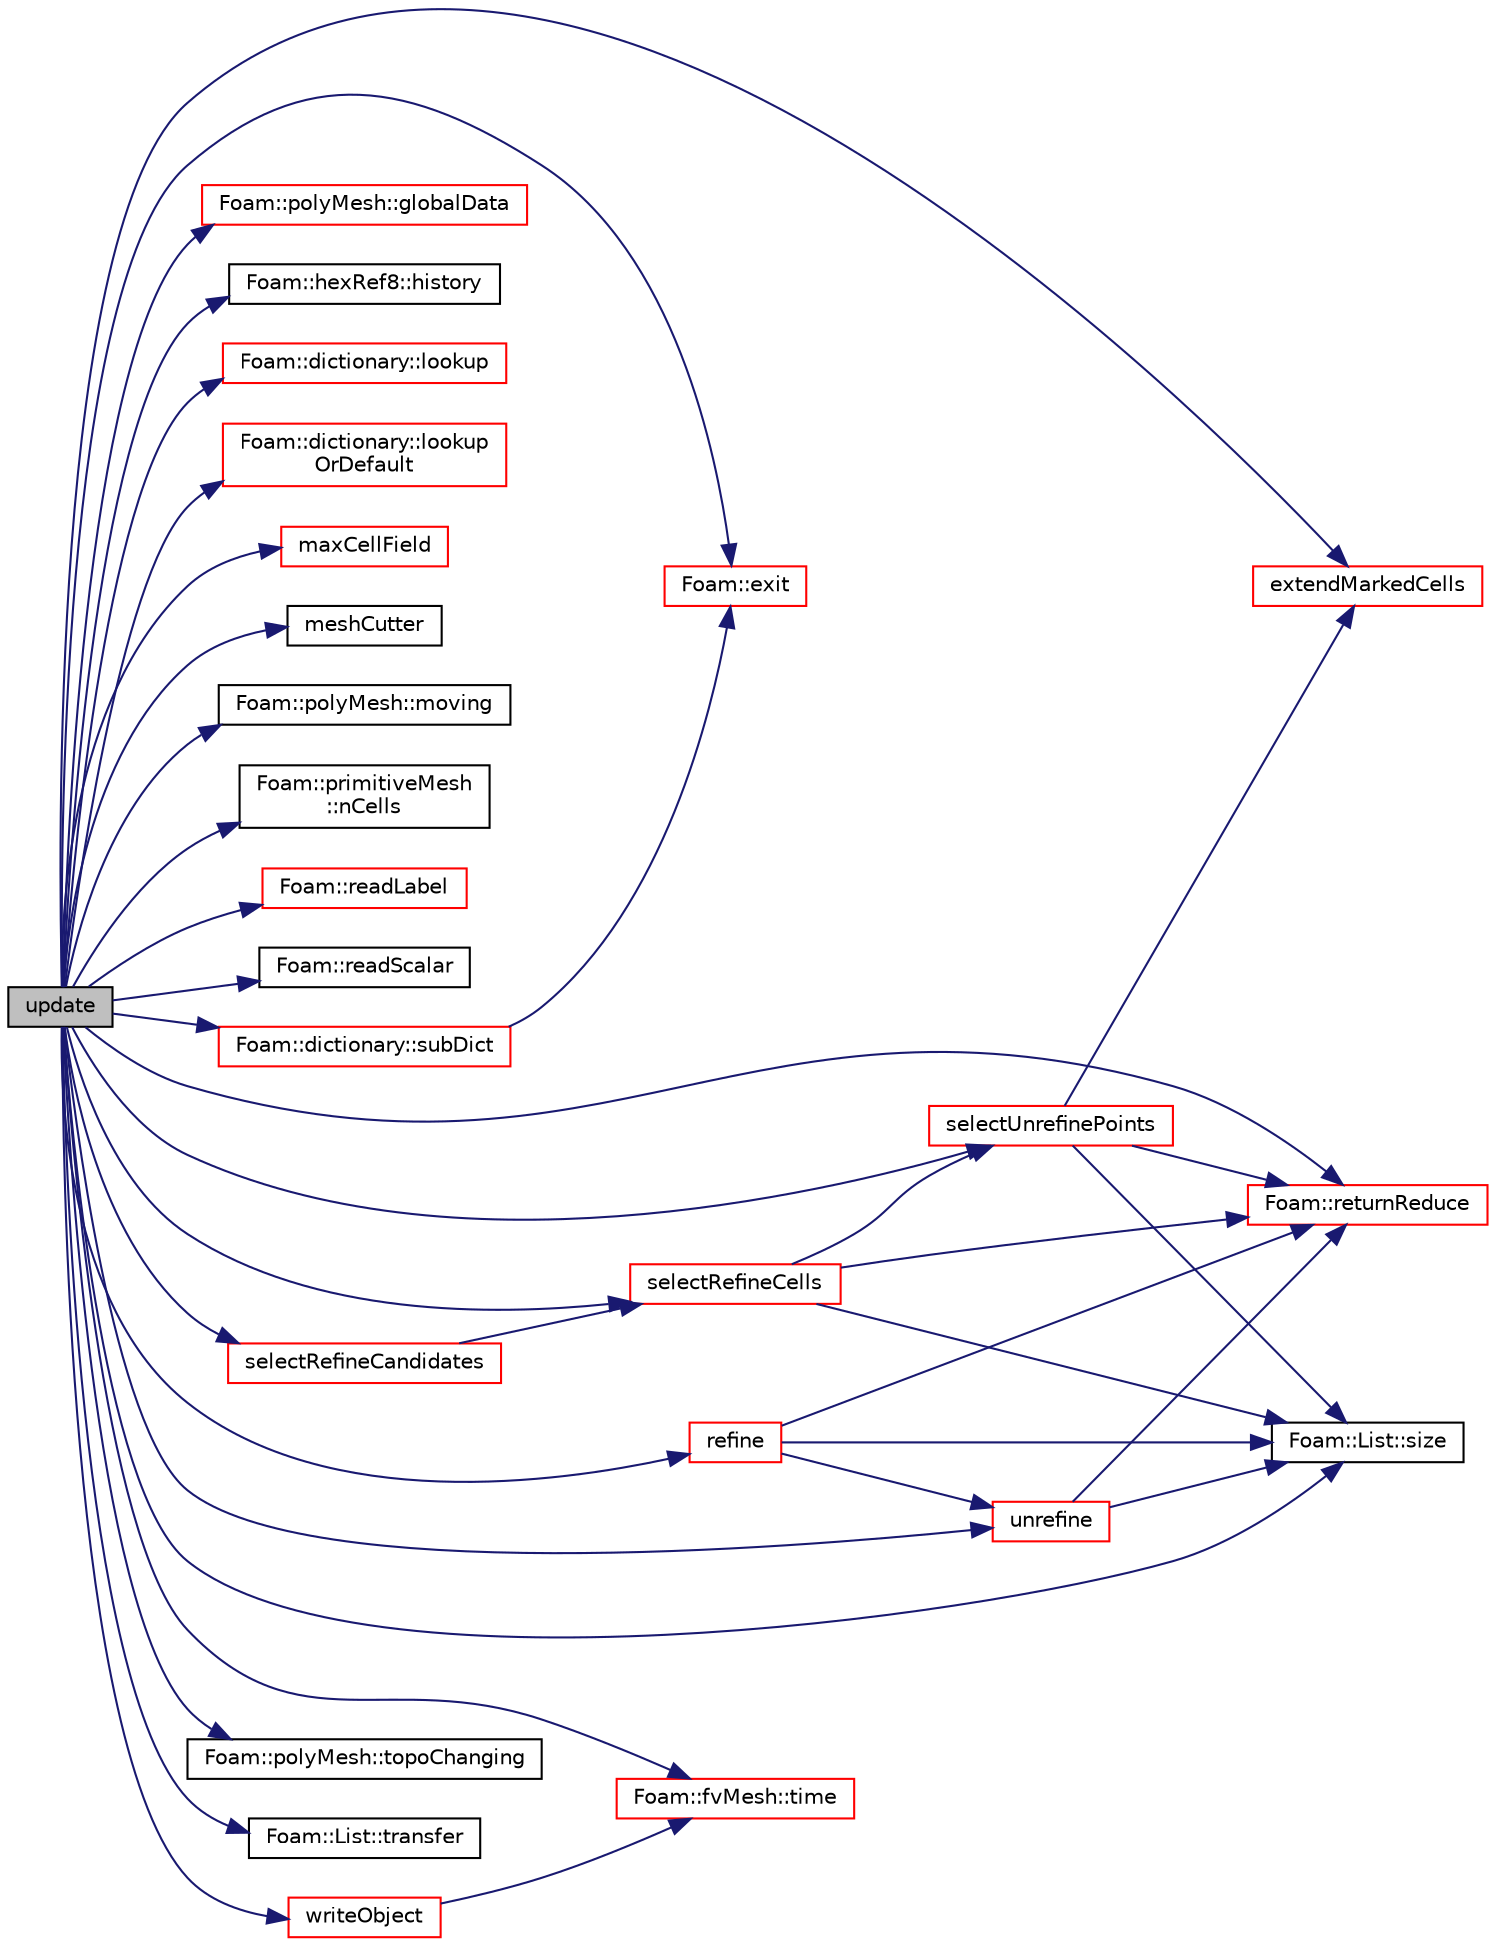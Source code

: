 digraph "update"
{
  bgcolor="transparent";
  edge [fontname="Helvetica",fontsize="10",labelfontname="Helvetica",labelfontsize="10"];
  node [fontname="Helvetica",fontsize="10",shape=record];
  rankdir="LR";
  Node1 [label="update",height=0.2,width=0.4,color="black", fillcolor="grey75", style="filled", fontcolor="black"];
  Node1 -> Node2 [color="midnightblue",fontsize="10",style="solid",fontname="Helvetica"];
  Node2 [label="Foam::exit",height=0.2,width=0.4,color="red",URL="$a10974.html#a06ca7250d8e89caf05243ec094843642"];
  Node1 -> Node3 [color="midnightblue",fontsize="10",style="solid",fontname="Helvetica"];
  Node3 [label="extendMarkedCells",height=0.2,width=0.4,color="red",URL="$a00615.html#a5b890a255cc04bd452980b3be0647342",tooltip="Extend markedCell with cell-face-cell. "];
  Node1 -> Node4 [color="midnightblue",fontsize="10",style="solid",fontname="Helvetica"];
  Node4 [label="Foam::polyMesh::globalData",height=0.2,width=0.4,color="red",URL="$a01955.html#ad152d9d2d71b7bb6ab77c5ef580cb8ee",tooltip="Return parallel info. "];
  Node1 -> Node5 [color="midnightblue",fontsize="10",style="solid",fontname="Helvetica"];
  Node5 [label="Foam::hexRef8::history",height=0.2,width=0.4,color="black",URL="$a01022.html#ab160750080d951d98546c9ad9ee0b281"];
  Node1 -> Node6 [color="midnightblue",fontsize="10",style="solid",fontname="Helvetica"];
  Node6 [label="Foam::dictionary::lookup",height=0.2,width=0.4,color="red",URL="$a00530.html#a8baab402d653d6e789f67c57e23a5b59",tooltip="Find and return an entry data stream. "];
  Node1 -> Node7 [color="midnightblue",fontsize="10",style="solid",fontname="Helvetica"];
  Node7 [label="Foam::dictionary::lookup\lOrDefault",height=0.2,width=0.4,color="red",URL="$a00530.html#ab188313de67c2c7ad4a5e8151eefb49d",tooltip="Find and return a T,. "];
  Node1 -> Node8 [color="midnightblue",fontsize="10",style="solid",fontname="Helvetica"];
  Node8 [label="maxCellField",height=0.2,width=0.4,color="red",URL="$a00615.html#a09bb201304012b40f6545690b562aeeb",tooltip="Get point max of connected cell. "];
  Node1 -> Node9 [color="midnightblue",fontsize="10",style="solid",fontname="Helvetica"];
  Node9 [label="meshCutter",height=0.2,width=0.4,color="black",URL="$a00615.html#ace70fbe798b8c8d991cfaacc249a6a37",tooltip="Direct access to the refinement engine. "];
  Node1 -> Node10 [color="midnightblue",fontsize="10",style="solid",fontname="Helvetica"];
  Node10 [label="Foam::polyMesh::moving",height=0.2,width=0.4,color="black",URL="$a01955.html#acf4d608f7e0fe874d68b2d9c15e73974",tooltip="Is mesh moving. "];
  Node1 -> Node11 [color="midnightblue",fontsize="10",style="solid",fontname="Helvetica"];
  Node11 [label="Foam::primitiveMesh\l::nCells",height=0.2,width=0.4,color="black",URL="$a02008.html#ae79b5e96cf8d9a4e6b3993e6f2709374"];
  Node1 -> Node12 [color="midnightblue",fontsize="10",style="solid",fontname="Helvetica"];
  Node12 [label="Foam::readLabel",height=0.2,width=0.4,color="red",URL="$a10974.html#abb09fbcf651d29208982dd7a601b606f"];
  Node1 -> Node13 [color="midnightblue",fontsize="10",style="solid",fontname="Helvetica"];
  Node13 [label="Foam::readScalar",height=0.2,width=0.4,color="black",URL="$a10974.html#a828d57f6d9b9806c086a3f840a147115",tooltip="Read whole of buf as a scalar. Return true if succesful. "];
  Node1 -> Node14 [color="midnightblue",fontsize="10",style="solid",fontname="Helvetica"];
  Node14 [label="refine",height=0.2,width=0.4,color="red",URL="$a00615.html#a4cc059364e8fc86931758f25f0503d7e",tooltip="Refine cells. Update mesh and fields. "];
  Node14 -> Node15 [color="midnightblue",fontsize="10",style="solid",fontname="Helvetica"];
  Node15 [label="Foam::returnReduce",height=0.2,width=0.4,color="red",URL="$a10974.html#a8d528a67d2a9c6fe4fb94bc86872624b"];
  Node14 -> Node16 [color="midnightblue",fontsize="10",style="solid",fontname="Helvetica"];
  Node16 [label="Foam::List::size",height=0.2,width=0.4,color="black",URL="$a01391.html#a8a5f6fa29bd4b500caf186f60245b384",tooltip="Override size to be inconsistent with allocated storage. "];
  Node14 -> Node17 [color="midnightblue",fontsize="10",style="solid",fontname="Helvetica"];
  Node17 [label="unrefine",height=0.2,width=0.4,color="red",URL="$a00615.html#adade44a7507ea6fc270d918b362ca6c1",tooltip="Unrefine cells. Gets passed in centre points of cells to combine. "];
  Node17 -> Node15 [color="midnightblue",fontsize="10",style="solid",fontname="Helvetica"];
  Node17 -> Node16 [color="midnightblue",fontsize="10",style="solid",fontname="Helvetica"];
  Node1 -> Node15 [color="midnightblue",fontsize="10",style="solid",fontname="Helvetica"];
  Node1 -> Node18 [color="midnightblue",fontsize="10",style="solid",fontname="Helvetica"];
  Node18 [label="selectRefineCandidates",height=0.2,width=0.4,color="red",URL="$a00615.html#acc3999658d9a129b5dfd99c03785e4af",tooltip="Select candidate cells for refinement. "];
  Node18 -> Node19 [color="midnightblue",fontsize="10",style="solid",fontname="Helvetica"];
  Node19 [label="selectRefineCells",height=0.2,width=0.4,color="red",URL="$a00615.html#a9348fddb91823c074b781046aa0cd05c",tooltip="Subset candidate cells for refinement. "];
  Node19 -> Node15 [color="midnightblue",fontsize="10",style="solid",fontname="Helvetica"];
  Node19 -> Node20 [color="midnightblue",fontsize="10",style="solid",fontname="Helvetica"];
  Node20 [label="selectUnrefinePoints",height=0.2,width=0.4,color="red",URL="$a00615.html#a666bec600a9eefe1cc28e2350ca8d35b",tooltip="Select points that can be unrefined. "];
  Node20 -> Node3 [color="midnightblue",fontsize="10",style="solid",fontname="Helvetica"];
  Node20 -> Node15 [color="midnightblue",fontsize="10",style="solid",fontname="Helvetica"];
  Node20 -> Node16 [color="midnightblue",fontsize="10",style="solid",fontname="Helvetica"];
  Node19 -> Node16 [color="midnightblue",fontsize="10",style="solid",fontname="Helvetica"];
  Node1 -> Node19 [color="midnightblue",fontsize="10",style="solid",fontname="Helvetica"];
  Node1 -> Node20 [color="midnightblue",fontsize="10",style="solid",fontname="Helvetica"];
  Node1 -> Node16 [color="midnightblue",fontsize="10",style="solid",fontname="Helvetica"];
  Node1 -> Node21 [color="midnightblue",fontsize="10",style="solid",fontname="Helvetica"];
  Node21 [label="Foam::dictionary::subDict",height=0.2,width=0.4,color="red",URL="$a00530.html#a42a549aa3e2c88399585b6462f6dbeb3",tooltip="Find and return a sub-dictionary. "];
  Node21 -> Node2 [color="midnightblue",fontsize="10",style="solid",fontname="Helvetica"];
  Node1 -> Node22 [color="midnightblue",fontsize="10",style="solid",fontname="Helvetica"];
  Node22 [label="Foam::fvMesh::time",height=0.2,width=0.4,color="red",URL="$a00889.html#a48fcf6de2789aff6b430b5fc1a05693f",tooltip="Return the top-level database. "];
  Node1 -> Node23 [color="midnightblue",fontsize="10",style="solid",fontname="Helvetica"];
  Node23 [label="Foam::polyMesh::topoChanging",height=0.2,width=0.4,color="black",URL="$a01955.html#a6e4cfd2cc1ab44515daffc62be52959a",tooltip="Is mesh topology changing. "];
  Node1 -> Node24 [color="midnightblue",fontsize="10",style="solid",fontname="Helvetica"];
  Node24 [label="Foam::List::transfer",height=0.2,width=0.4,color="black",URL="$a01391.html#a25ad1d2084d16b234b0cf91c07e832c0",tooltip="Transfer the contents of the argument List into this list. "];
  Node1 -> Node17 [color="midnightblue",fontsize="10",style="solid",fontname="Helvetica"];
  Node1 -> Node25 [color="midnightblue",fontsize="10",style="solid",fontname="Helvetica"];
  Node25 [label="writeObject",height=0.2,width=0.4,color="red",URL="$a00615.html#aa4d5557147f7b9288cfbf5222d503307",tooltip="Write using given format, version and compression. "];
  Node25 -> Node22 [color="midnightblue",fontsize="10",style="solid",fontname="Helvetica"];
}
